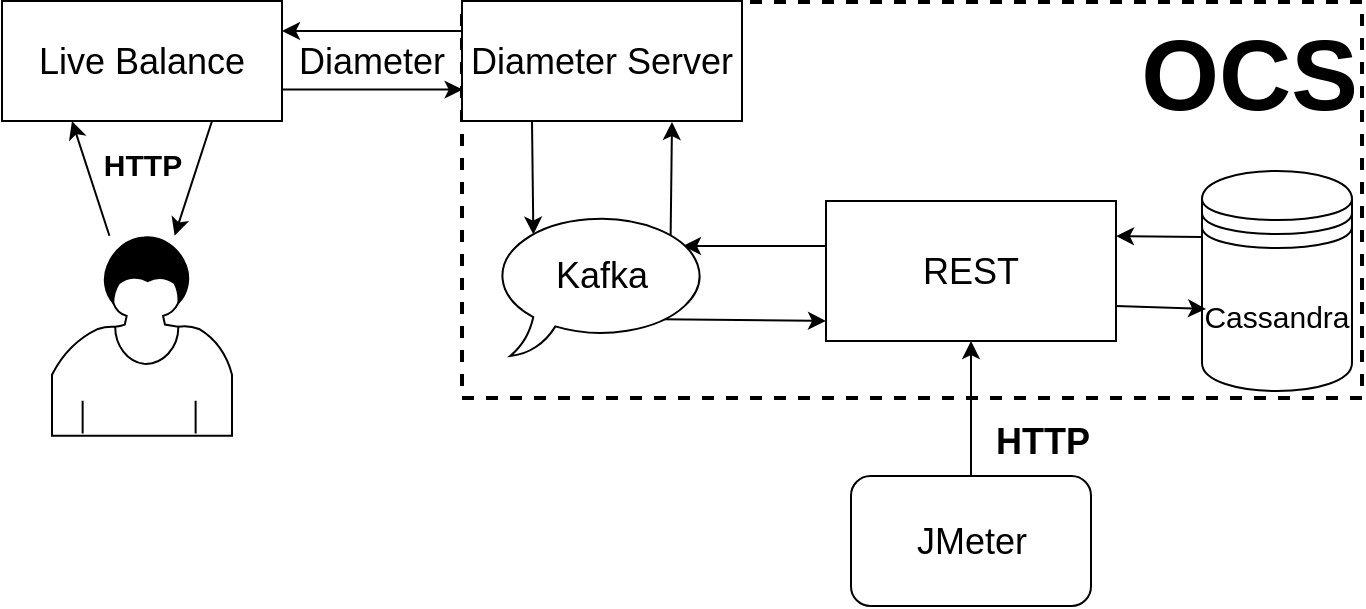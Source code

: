 <mxfile version="10.6.7" type="github"><diagram id="u7iJMjVPcGJ4BrCJ6dj1" name="Page-1"><mxGraphModel dx="840" dy="452" grid="1" gridSize="10" guides="1" tooltips="1" connect="1" arrows="0" fold="1" page="1" pageScale="1" pageWidth="1169" pageHeight="827" math="0" shadow="0"><root><mxCell id="0"/><mxCell id="1" parent="0"/><mxCell id="Fj84QwURegroVKY_96ke-25" value="&lt;div style=&quot;text-align: center&quot;&gt;&lt;b&gt;&lt;font style=&quot;font-size: 50px&quot;&gt;OCS&lt;/font&gt;&lt;/b&gt;&lt;/div&gt;" style="rounded=0;whiteSpace=wrap;html=1;align=right;horizontal=1;verticalAlign=top;labelPosition=center;verticalLabelPosition=middle;dashed=1;strokeWidth=2;" parent="1" vertex="1"><mxGeometry x="420" y="383" width="450" height="198" as="geometry"/></mxCell><mxCell id="Fj84QwURegroVKY_96ke-4" value="" style="shape=mxgraph.bpmn.user_task;html=1;outlineConnect=0;" parent="1" vertex="1"><mxGeometry x="215" y="499.853" width="90" height="100" as="geometry"/></mxCell><mxCell id="Fj84QwURegroVKY_96ke-22" value="&lt;font style=&quot;font-size: 18px&quot;&gt;Diameter&lt;/font&gt;" style="text;html=1;strokeColor=none;fillColor=none;align=center;verticalAlign=middle;whiteSpace=wrap;rounded=0;" parent="1" vertex="1"><mxGeometry x="340" y="402" width="70" height="21" as="geometry"/></mxCell><mxCell id="u0Ku-R3OlCPonMgqkSdA-3" style="edgeStyle=orthogonalEdgeStyle;rounded=0;jumpSize=0;orthogonalLoop=1;jettySize=auto;html=1;exitX=0.5;exitY=0;exitDx=0;exitDy=0;endArrow=classic;endFill=1;strokeColor=#000000;" parent="1" source="Fj84QwURegroVKY_96ke-28" target="Fj84QwURegroVKY_96ke-56" edge="1"><mxGeometry relative="1" as="geometry"/></mxCell><mxCell id="Fj84QwURegroVKY_96ke-28" value="&lt;font style=&quot;font-size: 18px&quot;&gt;JMeter&lt;/font&gt;" style="shape=ext;rounded=1;html=1;whiteSpace=wrap;" parent="1" vertex="1"><mxGeometry x="614.5" y="620" width="120" height="65" as="geometry"/></mxCell><mxCell id="PprCEjbmCD4lnT4zLNIr-15" style="rounded=0;orthogonalLoop=1;jettySize=auto;html=1;exitX=0;exitY=0.3;exitDx=0;exitDy=0;entryX=1;entryY=0.25;entryDx=0;entryDy=0;" parent="1" source="Fj84QwURegroVKY_96ke-31" target="Fj84QwURegroVKY_96ke-56" edge="1"><mxGeometry relative="1" as="geometry"><mxPoint x="860" y="352.5" as="targetPoint"/></mxGeometry></mxCell><mxCell id="Fj84QwURegroVKY_96ke-31" value="&lt;font style=&quot;font-size: 15px&quot;&gt;Cassandra&lt;/font&gt;" style="shape=datastore;whiteSpace=wrap;html=1;" parent="1" vertex="1"><mxGeometry x="790" y="467.5" width="75" height="110" as="geometry"/></mxCell><mxCell id="Pdvf81HTa5_h2bzK9hdF-14" style="edgeStyle=none;rounded=0;orthogonalLoop=1;jettySize=auto;html=1;exitX=0.25;exitY=1;exitDx=0;exitDy=0;entryX=0.188;entryY=0.157;entryDx=0;entryDy=0;entryPerimeter=0;fontSize=18;" edge="1" parent="1" source="Fj84QwURegroVKY_96ke-45" target="Pdvf81HTa5_h2bzK9hdF-12"><mxGeometry relative="1" as="geometry"/></mxCell><mxCell id="Pdvf81HTa5_h2bzK9hdF-18" style="edgeStyle=none;rounded=0;orthogonalLoop=1;jettySize=auto;html=1;exitX=0;exitY=0.25;exitDx=0;exitDy=0;entryX=1;entryY=0.25;entryDx=0;entryDy=0;fontSize=18;" edge="1" parent="1" source="Fj84QwURegroVKY_96ke-45" target="Pdvf81HTa5_h2bzK9hdF-7"><mxGeometry relative="1" as="geometry"/></mxCell><mxCell id="Fj84QwURegroVKY_96ke-45" value="&lt;font style=&quot;font-size: 18px&quot;&gt;Diameter Server&lt;/font&gt;" style="rounded=0;whiteSpace=wrap;html=1;" parent="1" vertex="1"><mxGeometry x="420" y="382.5" width="140" height="60" as="geometry"/></mxCell><mxCell id="PprCEjbmCD4lnT4zLNIr-14" style="edgeStyle=orthogonalEdgeStyle;rounded=0;orthogonalLoop=1;jettySize=auto;html=1;exitX=0;exitY=0.25;exitDx=0;exitDy=0;entryX=0.868;entryY=0.236;entryDx=0;entryDy=0;entryPerimeter=0;" parent="1" source="Fj84QwURegroVKY_96ke-56" target="Pdvf81HTa5_h2bzK9hdF-12" edge="1"><mxGeometry relative="1" as="geometry"><Array as="points"><mxPoint x="602" y="504"/><mxPoint x="680" y="504"/><mxPoint x="680" y="505"/></Array><mxPoint x="545.833" y="503.833" as="targetPoint"/></mxGeometry></mxCell><mxCell id="u0Ku-R3OlCPonMgqkSdA-5" style="rounded=0;jumpSize=0;orthogonalLoop=1;jettySize=auto;html=1;exitX=1;exitY=0.75;exitDx=0;exitDy=0;entryX=0.027;entryY=0.627;entryDx=0;entryDy=0;entryPerimeter=0;endArrow=classic;endFill=1;strokeColor=#000000;" parent="1" source="Fj84QwURegroVKY_96ke-56" target="Fj84QwURegroVKY_96ke-31" edge="1"><mxGeometry relative="1" as="geometry"/></mxCell><mxCell id="Fj84QwURegroVKY_96ke-56" value="&lt;font style=&quot;font-size: 18px&quot;&gt;REST&lt;/font&gt;" style="rounded=0;whiteSpace=wrap;html=1;" parent="1" vertex="1"><mxGeometry x="602" y="482.5" width="145" height="70" as="geometry"/></mxCell><mxCell id="PprCEjbmCD4lnT4zLNIr-11" style="edgeStyle=none;rounded=0;orthogonalLoop=1;jettySize=auto;html=1;entryX=0.75;entryY=1;entryDx=0;entryDy=0;exitX=0.812;exitY=0.163;exitDx=0;exitDy=0;exitPerimeter=0;" parent="1" target="Fj84QwURegroVKY_96ke-45" edge="1" source="Pdvf81HTa5_h2bzK9hdF-12"><mxGeometry relative="1" as="geometry"><mxPoint x="525" y="481.5" as="sourcePoint"/><Array as="points"><mxPoint x="525" y="443"/></Array></mxGeometry></mxCell><mxCell id="u0Ku-R3OlCPonMgqkSdA-2" style="rounded=0;orthogonalLoop=1;jettySize=auto;html=1;entryX=0;entryY=0.857;entryDx=0;entryDy=0;entryPerimeter=0;spacing=0;jumpSize=0;strokeColor=#000000;endArrow=classic;endFill=1;exitX=0.767;exitY=0.745;exitDx=0;exitDy=0;exitPerimeter=0;" parent="1" source="Pdvf81HTa5_h2bzK9hdF-12" target="Fj84QwURegroVKY_96ke-56" edge="1"><mxGeometry relative="1" as="geometry"><mxPoint x="547.5" y="540.5" as="sourcePoint"/></mxGeometry></mxCell><mxCell id="Pdvf81HTa5_h2bzK9hdF-17" style="edgeStyle=none;rounded=0;orthogonalLoop=1;jettySize=auto;html=1;exitX=1;exitY=0.75;exitDx=0;exitDy=0;entryX=0;entryY=0.75;entryDx=0;entryDy=0;fontSize=18;" edge="1" parent="1"><mxGeometry relative="1" as="geometry"><mxPoint x="329.966" y="426.81" as="sourcePoint"/><mxPoint x="420.31" y="426.81" as="targetPoint"/></mxGeometry></mxCell><mxCell id="Pdvf81HTa5_h2bzK9hdF-7" value="&lt;font style=&quot;font-size: 18px&quot;&gt;Live Balance&lt;/font&gt;" style="rounded=0;whiteSpace=wrap;html=1;" vertex="1" parent="1"><mxGeometry x="190" y="382.5" width="140" height="60" as="geometry"/></mxCell><mxCell id="Pdvf81HTa5_h2bzK9hdF-12" value="Kafka&#10;" style="whiteSpace=wrap;shape=mxgraph.basic.oval_callout;align=center;labelPosition=center;verticalLabelPosition=middle;verticalAlign=middle;fontSize=18;spacing=0;spacingTop=14;" vertex="1" parent="1"><mxGeometry x="435" y="488" width="110" height="72" as="geometry"/></mxCell><mxCell id="Pdvf81HTa5_h2bzK9hdF-15" value="" style="endArrow=classic;html=1;fontSize=18;entryX=0.25;entryY=1;entryDx=0;entryDy=0;" edge="1" parent="1" source="Fj84QwURegroVKY_96ke-4" target="Pdvf81HTa5_h2bzK9hdF-7"><mxGeometry width="50" height="50" relative="1" as="geometry"><mxPoint x="325" y="532.5" as="sourcePoint"/><mxPoint x="375" y="482.5" as="targetPoint"/></mxGeometry></mxCell><mxCell id="Pdvf81HTa5_h2bzK9hdF-20" value="" style="endArrow=classic;html=1;fontSize=18;exitX=0.75;exitY=1;exitDx=0;exitDy=0;" edge="1" parent="1" source="Pdvf81HTa5_h2bzK9hdF-7" target="Fj84QwURegroVKY_96ke-4"><mxGeometry width="50" height="50" relative="1" as="geometry"><mxPoint x="190" y="730" as="sourcePoint"/><mxPoint x="240" y="680" as="targetPoint"/></mxGeometry></mxCell><mxCell id="Pdvf81HTa5_h2bzK9hdF-21" value="&lt;font style=&quot;font-size: 18px&quot;&gt;HTTP&lt;/font&gt;" style="text;strokeColor=none;fillColor=none;html=1;fontSize=24;fontStyle=1;verticalAlign=middle;align=center;" vertex="1" parent="1"><mxGeometry x="660" y="581" width="100" height="40" as="geometry"/></mxCell><mxCell id="Pdvf81HTa5_h2bzK9hdF-22" value="&lt;font style=&quot;font-size: 15px&quot;&gt;HTTP&lt;/font&gt;" style="text;strokeColor=none;fillColor=none;html=1;fontSize=24;fontStyle=1;verticalAlign=middle;align=center;" vertex="1" parent="1"><mxGeometry x="210" y="442" width="100" height="40" as="geometry"/></mxCell></root></mxGraphModel></diagram></mxfile>